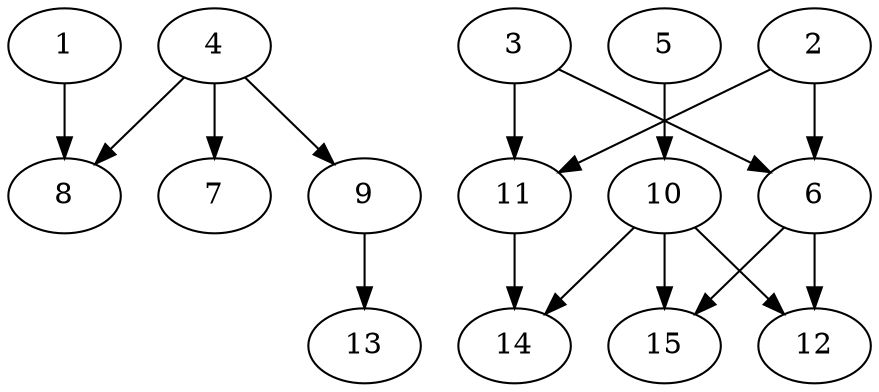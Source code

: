 // DAG automatically generated by daggen at Thu Oct  3 13:59:27 2019
// ./daggen --dot -n 15 --ccr 0.4 --fat 0.7 --regular 0.9 --density 0.5 --mindata 5242880 --maxdata 52428800 
digraph G {
  1 [size="36024320", alpha="0.14", expect_size="14409728"] 
  1 -> 8 [size ="14409728"]
  2 [size="87641600", alpha="0.01", expect_size="35056640"] 
  2 -> 6 [size ="35056640"]
  2 -> 11 [size ="35056640"]
  3 [size="119884800", alpha="0.04", expect_size="47953920"] 
  3 -> 6 [size ="47953920"]
  3 -> 11 [size ="47953920"]
  4 [size="59458560", alpha="0.01", expect_size="23783424"] 
  4 -> 7 [size ="23783424"]
  4 -> 8 [size ="23783424"]
  4 -> 9 [size ="23783424"]
  5 [size="28958720", alpha="0.16", expect_size="11583488"] 
  5 -> 10 [size ="11583488"]
  6 [size="23754240", alpha="0.01", expect_size="9501696"] 
  6 -> 12 [size ="9501696"]
  6 -> 15 [size ="9501696"]
  7 [size="87362560", alpha="0.12", expect_size="34945024"] 
  8 [size="34224640", alpha="0.12", expect_size="13689856"] 
  9 [size="103534080", alpha="0.07", expect_size="41413632"] 
  9 -> 13 [size ="41413632"]
  10 [size="84595200", alpha="0.03", expect_size="33838080"] 
  10 -> 12 [size ="33838080"]
  10 -> 14 [size ="33838080"]
  10 -> 15 [size ="33838080"]
  11 [size="87559680", alpha="0.02", expect_size="35023872"] 
  11 -> 14 [size ="35023872"]
  12 [size="49786880", alpha="0.18", expect_size="19914752"] 
  13 [size="57661440", alpha="0.10", expect_size="23064576"] 
  14 [size="80184320", alpha="0.12", expect_size="32073728"] 
  15 [size="86471680", alpha="0.05", expect_size="34588672"] 
}

